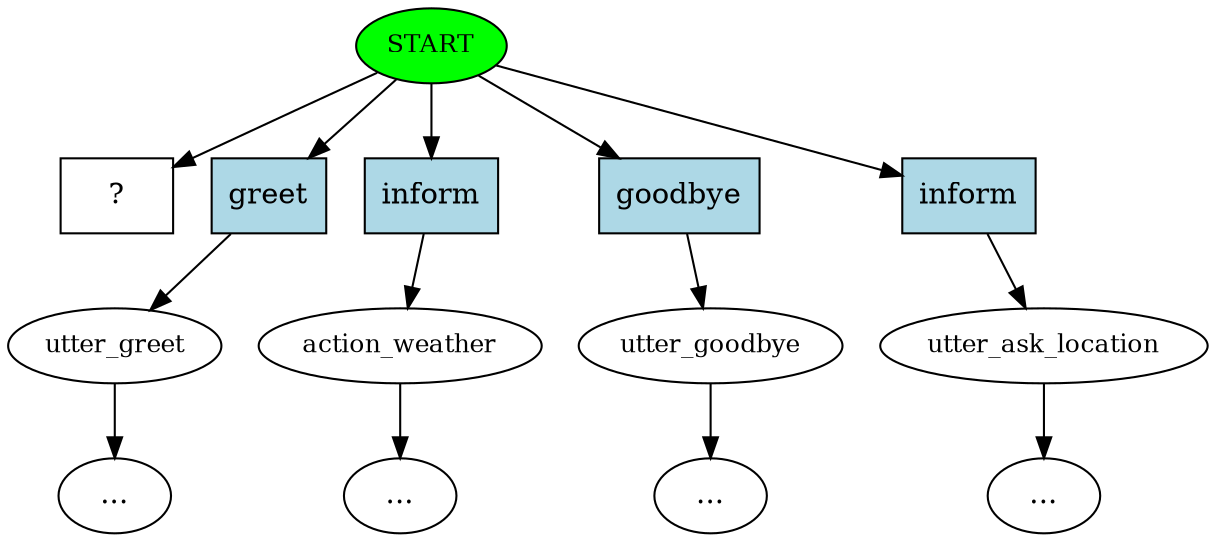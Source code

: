 digraph  {
0 [class="start active", fillcolor=green, fontsize=12, label=START, style=filled];
1 [class="", fontsize=12, label=utter_greet];
"-3" [class=ellipsis, label="..."];
2 [class="", fontsize=12, label=action_weather];
"-4" [class=ellipsis, label="..."];
3 [class="", fontsize=12, label=utter_goodbye];
"-5" [class=ellipsis, label="..."];
4 [class="", fontsize=12, label=utter_ask_location];
"-6" [class=ellipsis, label="..."];
5 [class="intent dashed active", label="  ?  ", shape=rect];
6 [class=intent, fillcolor=lightblue, label=greet, shape=rect, style=filled];
7 [class=intent, fillcolor=lightblue, label=inform, shape=rect, style=filled];
8 [class=intent, fillcolor=lightblue, label=goodbye, shape=rect, style=filled];
9 [class=intent, fillcolor=lightblue, label=inform, shape=rect, style=filled];
0 -> 5  [class=active, key=NONE, label=""];
0 -> 6  [class="", key=0];
0 -> 7  [class="", key=0];
0 -> 8  [class="", key=0];
0 -> 9  [class="", key=0];
1 -> "-3"  [class="", key=NONE, label=""];
2 -> "-4"  [class="", key=NONE, label=""];
3 -> "-5"  [class="", key=NONE, label=""];
4 -> "-6"  [class="", key=NONE, label=""];
6 -> 1  [class="", key=0];
7 -> 2  [class="", key=0];
8 -> 3  [class="", key=0];
9 -> 4  [class="", key=0];
}
